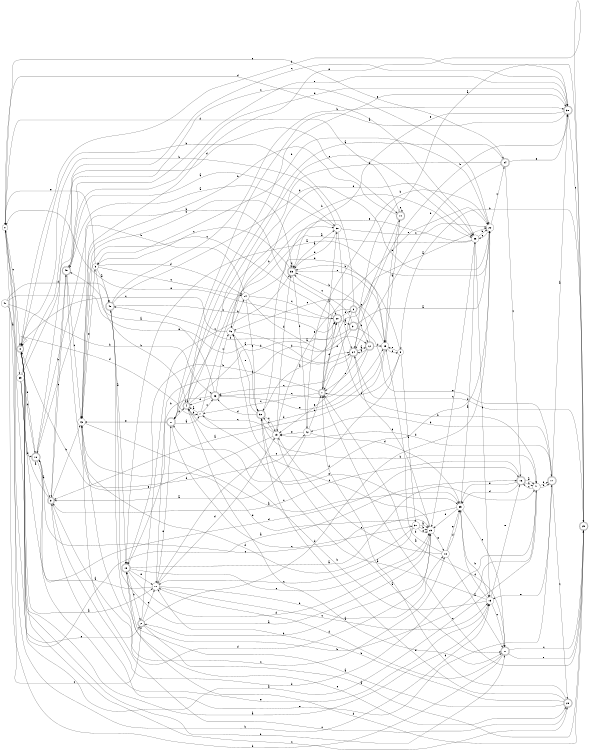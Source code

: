 digraph n39_5 {
__start0 [label="" shape="none"];

rankdir=LR;
size="8,5";

s0 [style="filled", color="black", fillcolor="white" shape="circle", label="0"];
s1 [style="rounded,filled", color="black", fillcolor="white" shape="doublecircle", label="1"];
s2 [style="rounded,filled", color="black", fillcolor="white" shape="doublecircle", label="2"];
s3 [style="rounded,filled", color="black", fillcolor="white" shape="doublecircle", label="3"];
s4 [style="rounded,filled", color="black", fillcolor="white" shape="doublecircle", label="4"];
s5 [style="filled", color="black", fillcolor="white" shape="circle", label="5"];
s6 [style="rounded,filled", color="black", fillcolor="white" shape="doublecircle", label="6"];
s7 [style="filled", color="black", fillcolor="white" shape="circle", label="7"];
s8 [style="rounded,filled", color="black", fillcolor="white" shape="doublecircle", label="8"];
s9 [style="filled", color="black", fillcolor="white" shape="circle", label="9"];
s10 [style="rounded,filled", color="black", fillcolor="white" shape="doublecircle", label="10"];
s11 [style="filled", color="black", fillcolor="white" shape="circle", label="11"];
s12 [style="rounded,filled", color="black", fillcolor="white" shape="doublecircle", label="12"];
s13 [style="filled", color="black", fillcolor="white" shape="circle", label="13"];
s14 [style="filled", color="black", fillcolor="white" shape="circle", label="14"];
s15 [style="rounded,filled", color="black", fillcolor="white" shape="doublecircle", label="15"];
s16 [style="rounded,filled", color="black", fillcolor="white" shape="doublecircle", label="16"];
s17 [style="rounded,filled", color="black", fillcolor="white" shape="doublecircle", label="17"];
s18 [style="filled", color="black", fillcolor="white" shape="circle", label="18"];
s19 [style="filled", color="black", fillcolor="white" shape="circle", label="19"];
s20 [style="rounded,filled", color="black", fillcolor="white" shape="doublecircle", label="20"];
s21 [style="rounded,filled", color="black", fillcolor="white" shape="doublecircle", label="21"];
s22 [style="filled", color="black", fillcolor="white" shape="circle", label="22"];
s23 [style="filled", color="black", fillcolor="white" shape="circle", label="23"];
s24 [style="rounded,filled", color="black", fillcolor="white" shape="doublecircle", label="24"];
s25 [style="filled", color="black", fillcolor="white" shape="circle", label="25"];
s26 [style="filled", color="black", fillcolor="white" shape="circle", label="26"];
s27 [style="rounded,filled", color="black", fillcolor="white" shape="doublecircle", label="27"];
s28 [style="rounded,filled", color="black", fillcolor="white" shape="doublecircle", label="28"];
s29 [style="rounded,filled", color="black", fillcolor="white" shape="doublecircle", label="29"];
s30 [style="filled", color="black", fillcolor="white" shape="circle", label="30"];
s31 [style="rounded,filled", color="black", fillcolor="white" shape="doublecircle", label="31"];
s32 [style="rounded,filled", color="black", fillcolor="white" shape="doublecircle", label="32"];
s33 [style="rounded,filled", color="black", fillcolor="white" shape="doublecircle", label="33"];
s34 [style="rounded,filled", color="black", fillcolor="white" shape="doublecircle", label="34"];
s35 [style="filled", color="black", fillcolor="white" shape="circle", label="35"];
s36 [style="rounded,filled", color="black", fillcolor="white" shape="doublecircle", label="36"];
s37 [style="filled", color="black", fillcolor="white" shape="circle", label="37"];
s38 [style="rounded,filled", color="black", fillcolor="white" shape="doublecircle", label="38"];
s39 [style="filled", color="black", fillcolor="white" shape="circle", label="39"];
s40 [style="rounded,filled", color="black", fillcolor="white" shape="doublecircle", label="40"];
s41 [style="filled", color="black", fillcolor="white" shape="circle", label="41"];
s42 [style="filled", color="black", fillcolor="white" shape="circle", label="42"];
s43 [style="filled", color="black", fillcolor="white" shape="circle", label="43"];
s44 [style="rounded,filled", color="black", fillcolor="white" shape="doublecircle", label="44"];
s45 [style="rounded,filled", color="black", fillcolor="white" shape="doublecircle", label="45"];
s46 [style="filled", color="black", fillcolor="white" shape="circle", label="46"];
s47 [style="filled", color="black", fillcolor="white" shape="circle", label="47"];
s0 -> s16 [label="a"];
s0 -> s13 [label="b"];
s0 -> s8 [label="c"];
s0 -> s26 [label="d"];
s0 -> s34 [label="e"];
s1 -> s30 [label="a"];
s1 -> s15 [label="b"];
s1 -> s7 [label="c"];
s1 -> s20 [label="d"];
s1 -> s22 [label="e"];
s2 -> s29 [label="a"];
s2 -> s41 [label="b"];
s2 -> s33 [label="c"];
s2 -> s22 [label="d"];
s2 -> s11 [label="e"];
s3 -> s8 [label="a"];
s3 -> s43 [label="b"];
s3 -> s45 [label="c"];
s3 -> s23 [label="d"];
s3 -> s17 [label="e"];
s4 -> s21 [label="a"];
s4 -> s7 [label="b"];
s4 -> s26 [label="c"];
s4 -> s20 [label="d"];
s4 -> s38 [label="e"];
s5 -> s40 [label="a"];
s5 -> s4 [label="b"];
s5 -> s14 [label="c"];
s5 -> s14 [label="d"];
s5 -> s0 [label="e"];
s6 -> s22 [label="a"];
s6 -> s8 [label="b"];
s6 -> s12 [label="c"];
s6 -> s1 [label="d"];
s6 -> s19 [label="e"];
s7 -> s4 [label="a"];
s7 -> s30 [label="b"];
s7 -> s36 [label="c"];
s7 -> s8 [label="d"];
s7 -> s35 [label="e"];
s8 -> s13 [label="a"];
s8 -> s21 [label="b"];
s8 -> s28 [label="c"];
s8 -> s16 [label="d"];
s8 -> s10 [label="e"];
s9 -> s37 [label="a"];
s9 -> s33 [label="b"];
s9 -> s11 [label="c"];
s9 -> s1 [label="d"];
s9 -> s25 [label="e"];
s10 -> s3 [label="a"];
s10 -> s20 [label="b"];
s10 -> s22 [label="c"];
s10 -> s8 [label="d"];
s10 -> s13 [label="e"];
s11 -> s10 [label="a"];
s11 -> s18 [label="b"];
s11 -> s13 [label="c"];
s11 -> s19 [label="d"];
s11 -> s27 [label="e"];
s12 -> s24 [label="a"];
s12 -> s33 [label="b"];
s12 -> s36 [label="c"];
s12 -> s25 [label="d"];
s12 -> s1 [label="e"];
s13 -> s32 [label="a"];
s13 -> s4 [label="b"];
s13 -> s21 [label="c"];
s13 -> s35 [label="d"];
s13 -> s16 [label="e"];
s14 -> s12 [label="a"];
s14 -> s10 [label="b"];
s14 -> s20 [label="c"];
s14 -> s25 [label="d"];
s14 -> s32 [label="e"];
s15 -> s41 [label="a"];
s15 -> s2 [label="b"];
s15 -> s23 [label="c"];
s15 -> s23 [label="d"];
s15 -> s11 [label="e"];
s16 -> s41 [label="a"];
s16 -> s41 [label="b"];
s16 -> s3 [label="c"];
s16 -> s35 [label="d"];
s16 -> s35 [label="e"];
s17 -> s38 [label="a"];
s17 -> s42 [label="b"];
s17 -> s28 [label="c"];
s17 -> s19 [label="d"];
s17 -> s13 [label="e"];
s18 -> s21 [label="a"];
s18 -> s25 [label="b"];
s18 -> s19 [label="c"];
s18 -> s35 [label="d"];
s18 -> s35 [label="e"];
s19 -> s21 [label="a"];
s19 -> s32 [label="b"];
s19 -> s7 [label="c"];
s19 -> s33 [label="d"];
s19 -> s8 [label="e"];
s20 -> s31 [label="a"];
s20 -> s41 [label="b"];
s20 -> s43 [label="c"];
s20 -> s6 [label="d"];
s20 -> s0 [label="e"];
s21 -> s1 [label="a"];
s21 -> s0 [label="b"];
s21 -> s29 [label="c"];
s21 -> s11 [label="d"];
s21 -> s29 [label="e"];
s22 -> s15 [label="a"];
s22 -> s5 [label="b"];
s22 -> s34 [label="c"];
s22 -> s27 [label="d"];
s22 -> s26 [label="e"];
s23 -> s40 [label="a"];
s23 -> s2 [label="b"];
s23 -> s46 [label="c"];
s23 -> s24 [label="d"];
s23 -> s18 [label="e"];
s24 -> s12 [label="a"];
s24 -> s38 [label="b"];
s24 -> s36 [label="c"];
s24 -> s29 [label="d"];
s24 -> s19 [label="e"];
s25 -> s3 [label="a"];
s25 -> s44 [label="b"];
s25 -> s46 [label="c"];
s25 -> s4 [label="d"];
s25 -> s9 [label="e"];
s26 -> s27 [label="a"];
s26 -> s22 [label="b"];
s26 -> s23 [label="c"];
s26 -> s13 [label="d"];
s26 -> s32 [label="e"];
s27 -> s7 [label="a"];
s27 -> s26 [label="b"];
s27 -> s37 [label="c"];
s27 -> s4 [label="d"];
s27 -> s43 [label="e"];
s28 -> s15 [label="a"];
s28 -> s11 [label="b"];
s28 -> s43 [label="c"];
s28 -> s1 [label="d"];
s28 -> s32 [label="e"];
s29 -> s24 [label="a"];
s29 -> s9 [label="b"];
s29 -> s1 [label="c"];
s29 -> s15 [label="d"];
s29 -> s43 [label="e"];
s30 -> s45 [label="a"];
s30 -> s8 [label="b"];
s30 -> s22 [label="c"];
s30 -> s33 [label="d"];
s30 -> s24 [label="e"];
s31 -> s22 [label="a"];
s31 -> s11 [label="b"];
s31 -> s33 [label="c"];
s31 -> s40 [label="d"];
s31 -> s17 [label="e"];
s32 -> s20 [label="a"];
s32 -> s41 [label="b"];
s32 -> s19 [label="c"];
s32 -> s36 [label="d"];
s32 -> s46 [label="e"];
s33 -> s30 [label="a"];
s33 -> s42 [label="b"];
s33 -> s5 [label="c"];
s33 -> s33 [label="d"];
s33 -> s25 [label="e"];
s34 -> s4 [label="a"];
s34 -> s24 [label="b"];
s34 -> s16 [label="c"];
s34 -> s46 [label="d"];
s34 -> s38 [label="e"];
s35 -> s26 [label="a"];
s35 -> s13 [label="b"];
s35 -> s10 [label="c"];
s35 -> s23 [label="d"];
s35 -> s21 [label="e"];
s36 -> s45 [label="a"];
s36 -> s15 [label="b"];
s36 -> s46 [label="c"];
s36 -> s4 [label="d"];
s36 -> s25 [label="e"];
s37 -> s23 [label="a"];
s37 -> s23 [label="b"];
s37 -> s11 [label="c"];
s37 -> s43 [label="d"];
s37 -> s23 [label="e"];
s38 -> s27 [label="a"];
s38 -> s8 [label="b"];
s38 -> s29 [label="c"];
s38 -> s45 [label="d"];
s38 -> s33 [label="e"];
s39 -> s11 [label="a"];
s39 -> s10 [label="b"];
s39 -> s38 [label="c"];
s39 -> s44 [label="d"];
s39 -> s2 [label="e"];
s40 -> s15 [label="a"];
s40 -> s38 [label="b"];
s40 -> s20 [label="c"];
s40 -> s22 [label="d"];
s40 -> s28 [label="e"];
s41 -> s0 [label="a"];
s41 -> s17 [label="b"];
s41 -> s16 [label="c"];
s41 -> s3 [label="d"];
s41 -> s17 [label="e"];
s42 -> s3 [label="a"];
s42 -> s22 [label="b"];
s42 -> s1 [label="c"];
s42 -> s35 [label="d"];
s42 -> s19 [label="e"];
s43 -> s35 [label="a"];
s43 -> s33 [label="b"];
s43 -> s18 [label="c"];
s43 -> s23 [label="d"];
s43 -> s5 [label="e"];
s44 -> s25 [label="a"];
s44 -> s43 [label="b"];
s44 -> s44 [label="c"];
s44 -> s0 [label="d"];
s44 -> s1 [label="e"];
s45 -> s30 [label="a"];
s45 -> s3 [label="b"];
s45 -> s43 [label="c"];
s45 -> s42 [label="d"];
s45 -> s38 [label="e"];
s46 -> s32 [label="a"];
s46 -> s14 [label="b"];
s46 -> s8 [label="c"];
s46 -> s24 [label="d"];
s46 -> s26 [label="e"];
s47 -> s39 [label="a"];
s47 -> s36 [label="b"];
s47 -> s2 [label="c"];
s47 -> s40 [label="d"];
s47 -> s24 [label="e"];

}